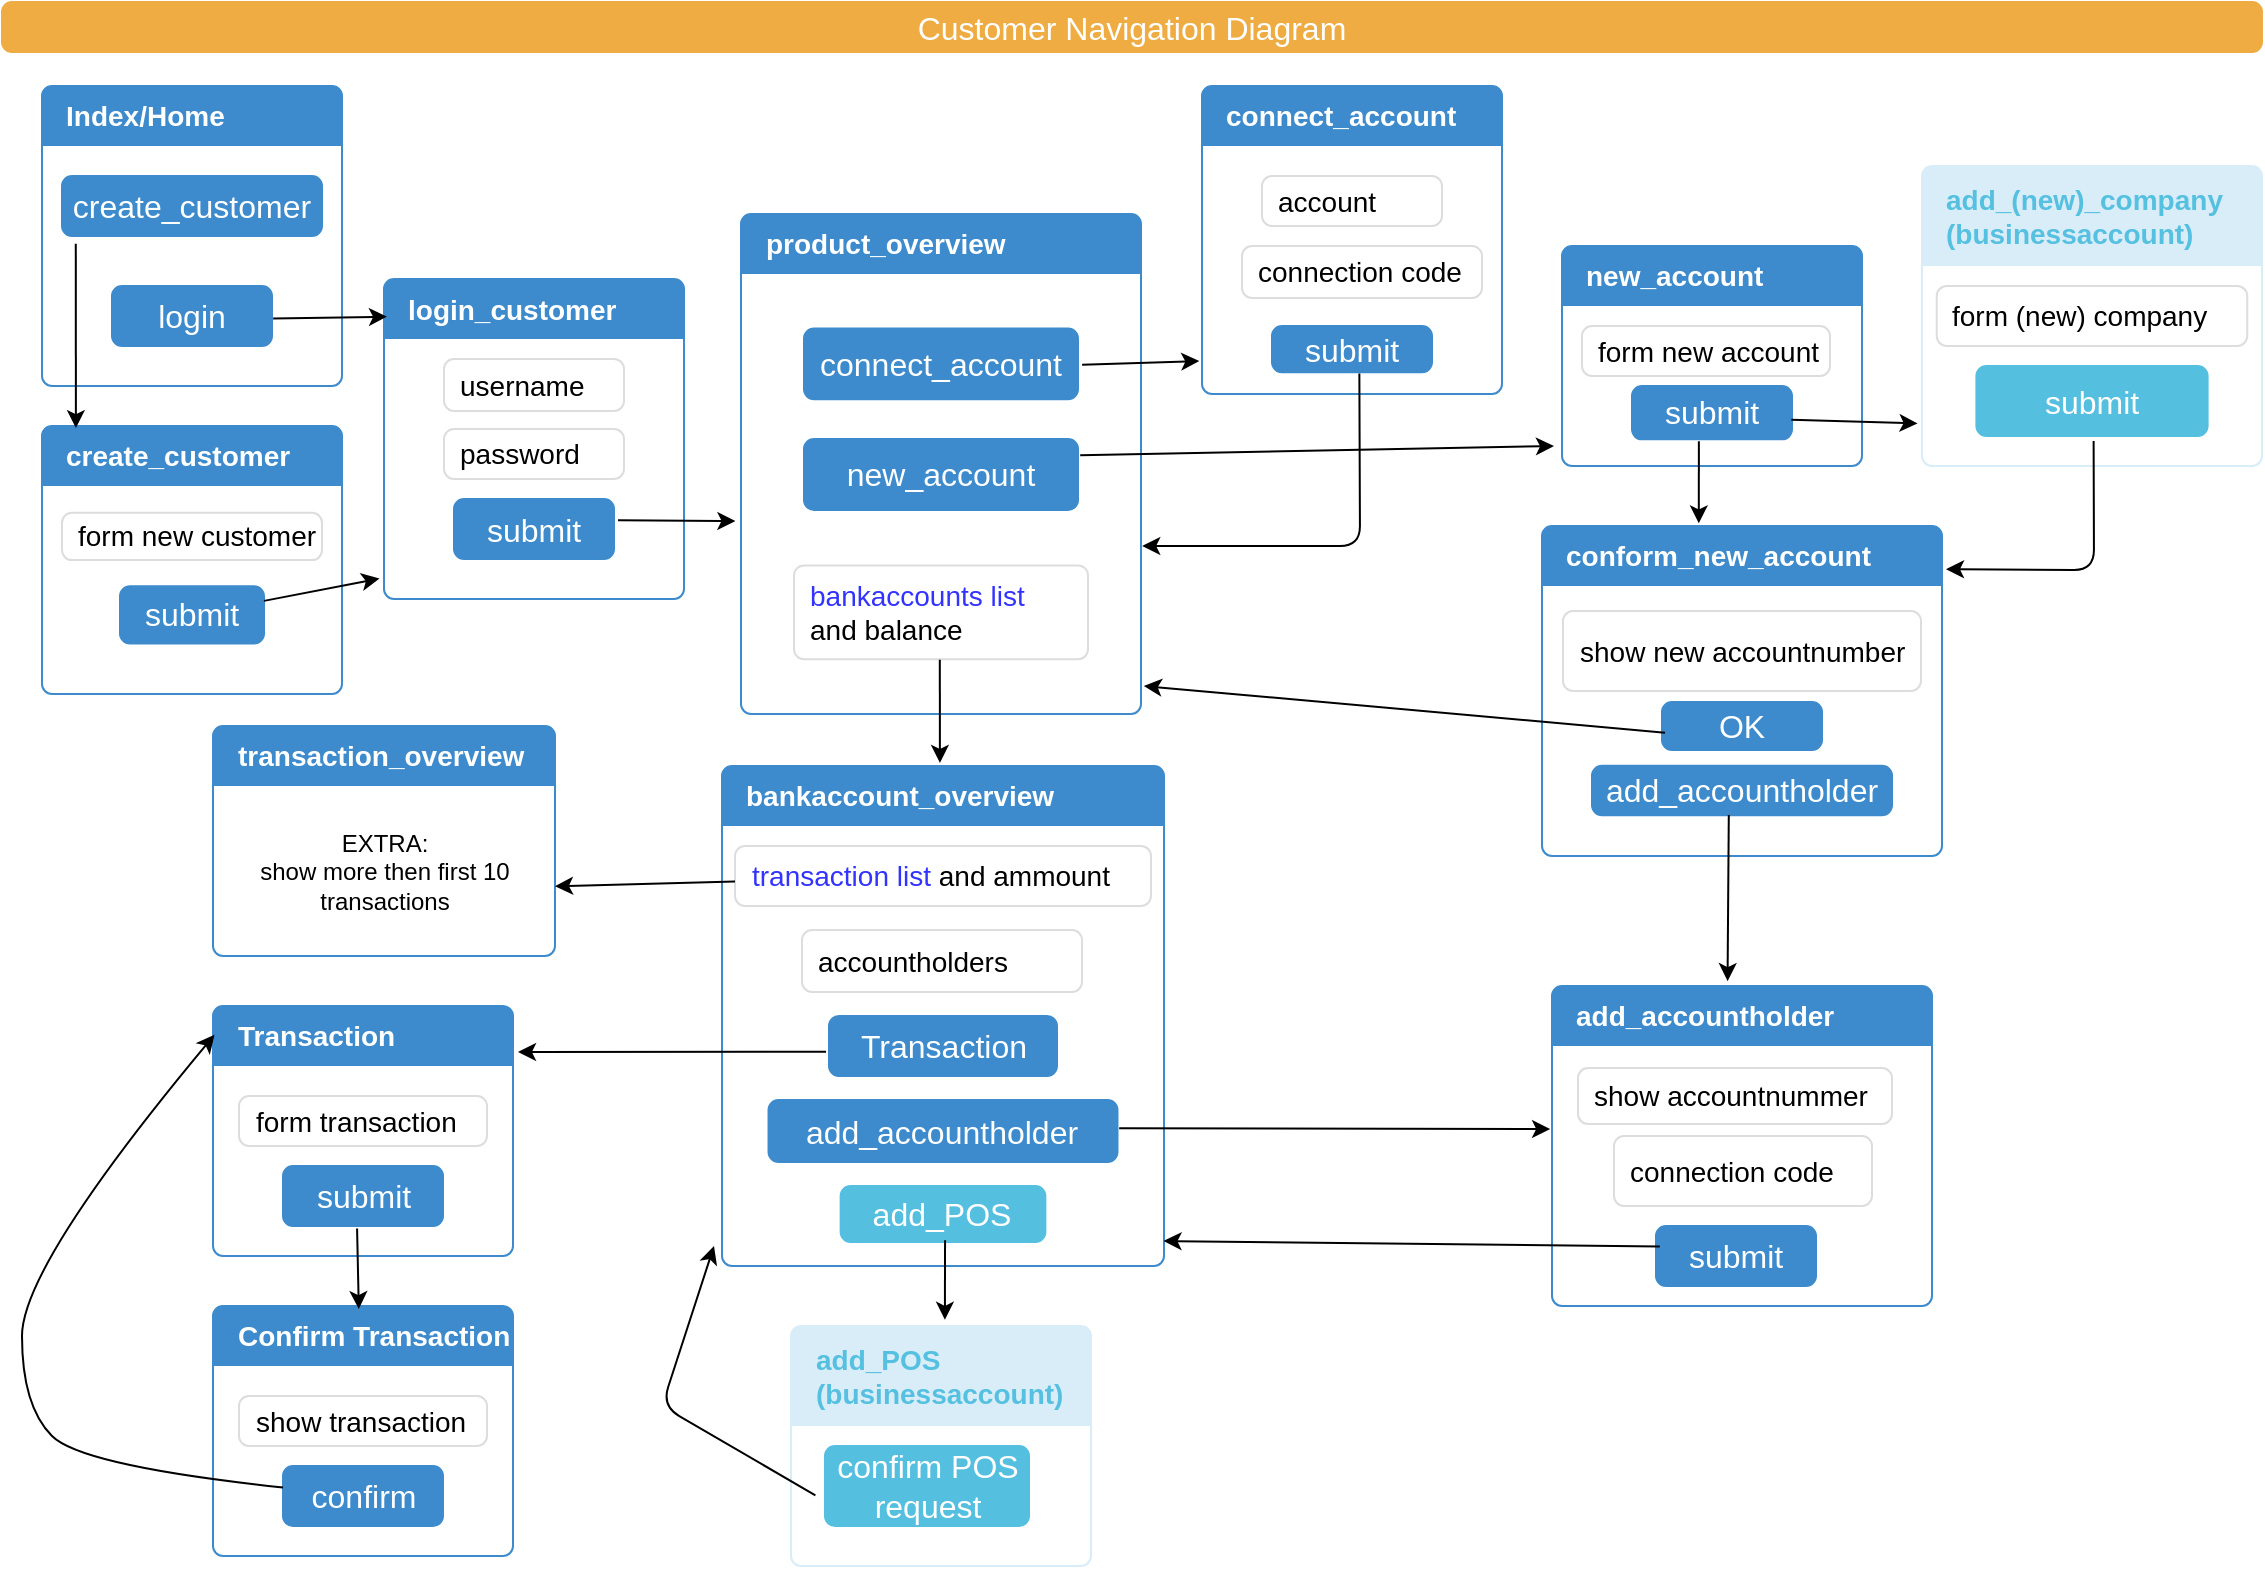 <mxfile version="12.1.3" type="device" pages="1"><diagram id="MjzOaUA8rdkyB2pBg1ck" name="Pagina-1"><mxGraphModel dx="1434" dy="636" grid="1" gridSize="10" guides="1" tooltips="1" connect="1" arrows="1" fold="1" page="1" pageScale="1" pageWidth="1169" pageHeight="827" math="0" shadow="0"><root><mxCell id="0"/><mxCell id="1" parent="0"/><mxCell id="7Sfiv6iUNPu0KnC3epOb-1" value="" style="html=1;shadow=0;dashed=0;shape=mxgraph.bootstrap.rrect;align=center;rSize=5;strokeColor=#3D8BCD;fillColor=#ffffff;fontColor=#f0f0f0;spacingTop=30;whiteSpace=wrap;" parent="1" vertex="1"><mxGeometry x="40" y="60" width="150" height="150" as="geometry"/></mxCell><mxCell id="7Sfiv6iUNPu0KnC3epOb-2" value="Index/Home" style="html=1;shadow=0;dashed=0;shape=mxgraph.bootstrap.topButton;rSize=5;strokeColor=none;fillColor=#3D8BCD;fontColor=#ffffff;fontSize=14;fontStyle=1;align=left;spacingLeft=10;whiteSpace=wrap;resizeWidth=1;" parent="7Sfiv6iUNPu0KnC3epOb-1" vertex="1"><mxGeometry width="150" height="30" relative="1" as="geometry"/></mxCell><mxCell id="7Sfiv6iUNPu0KnC3epOb-5" value="create_customer" style="html=1;shadow=0;dashed=0;shape=mxgraph.bootstrap.rrect;rSize=5;fillColor=#3D8BCD;align=center;strokeColor=#3D8BCD;fontColor=#ffffff;fontSize=16;whiteSpace=wrap;" parent="7Sfiv6iUNPu0KnC3epOb-1" vertex="1"><mxGeometry x="10" y="45" width="130" height="30" as="geometry"/></mxCell><mxCell id="7Sfiv6iUNPu0KnC3epOb-7" value="login" style="html=1;shadow=0;dashed=0;shape=mxgraph.bootstrap.rrect;rSize=5;fillColor=#3D8BCD;align=center;strokeColor=#3D8BCD;fontColor=#ffffff;fontSize=16;whiteSpace=wrap;" parent="7Sfiv6iUNPu0KnC3epOb-1" vertex="1"><mxGeometry x="35" y="100" width="80" height="30" as="geometry"/></mxCell><mxCell id="7Sfiv6iUNPu0KnC3epOb-8" value="" style="html=1;shadow=0;dashed=0;shape=mxgraph.bootstrap.rrect;align=center;rSize=5;strokeColor=#3D8BCD;fillColor=#ffffff;fontColor=#f0f0f0;spacingTop=30;whiteSpace=wrap;verticalAlign=middle;" parent="1" vertex="1"><mxGeometry x="40" y="230" width="150" height="134" as="geometry"/></mxCell><mxCell id="7Sfiv6iUNPu0KnC3epOb-9" value="create_customer" style="html=1;shadow=0;dashed=0;shape=mxgraph.bootstrap.topButton;rSize=5;strokeColor=none;fillColor=#3D8BCD;fontColor=#ffffff;fontSize=14;fontStyle=1;align=left;spacingLeft=10;whiteSpace=wrap;resizeWidth=1;" parent="7Sfiv6iUNPu0KnC3epOb-8" vertex="1"><mxGeometry width="150" height="30" relative="1" as="geometry"/></mxCell><mxCell id="7Sfiv6iUNPu0KnC3epOb-12" value="&lt;font style=&quot;font-size: 14px&quot;&gt;form new customer&lt;/font&gt;" style="html=1;shadow=0;dashed=0;shape=mxgraph.bootstrap.rrect;rSize=5;fillColor=#ffffff;strokeColor=#dddddd;fontSize=12;align=left;spacingLeft=6;whiteSpace=wrap;" parent="7Sfiv6iUNPu0KnC3epOb-8" vertex="1"><mxGeometry x="10" y="43.412" width="130" height="23.647" as="geometry"/></mxCell><mxCell id="7Sfiv6iUNPu0KnC3epOb-15" value="submit" style="html=1;shadow=0;dashed=0;shape=mxgraph.bootstrap.rrect;rSize=5;fillColor=#3D8BCD;align=center;strokeColor=#3D8BCD;fontColor=#ffffff;fontSize=16;whiteSpace=wrap;" parent="7Sfiv6iUNPu0KnC3epOb-8" vertex="1"><mxGeometry x="39" y="80.113" width="72" height="28.587" as="geometry"/></mxCell><mxCell id="7Sfiv6iUNPu0KnC3epOb-16" value="" style="endArrow=classic;html=1;exitX=0.053;exitY=1.13;exitDx=0;exitDy=0;exitPerimeter=0;entryX=0.113;entryY=0.035;entryDx=0;entryDy=0;entryPerimeter=0;" parent="1" source="7Sfiv6iUNPu0KnC3epOb-5" target="7Sfiv6iUNPu0KnC3epOb-9" edge="1"><mxGeometry width="50" height="50" relative="1" as="geometry"><mxPoint x="20" y="290" as="sourcePoint"/><mxPoint x="40" y="290" as="targetPoint"/></mxGeometry></mxCell><mxCell id="7Sfiv6iUNPu0KnC3epOb-17" value="" style="html=1;shadow=0;dashed=0;shape=mxgraph.bootstrap.rrect;align=center;rSize=5;strokeColor=#3D8BCD;fillColor=#ffffff;fontColor=#f0f0f0;spacingTop=30;whiteSpace=wrap;" parent="1" vertex="1"><mxGeometry x="211" y="156.5" width="150" height="160" as="geometry"/></mxCell><mxCell id="7Sfiv6iUNPu0KnC3epOb-18" value="login_customer" style="html=1;shadow=0;dashed=0;shape=mxgraph.bootstrap.topButton;rSize=5;strokeColor=none;fillColor=#3D8BCD;fontColor=#ffffff;fontSize=14;fontStyle=1;align=left;spacingLeft=10;whiteSpace=wrap;resizeWidth=1;" parent="7Sfiv6iUNPu0KnC3epOb-17" vertex="1"><mxGeometry width="150" height="30" relative="1" as="geometry"/></mxCell><mxCell id="7Sfiv6iUNPu0KnC3epOb-20" value="submit" style="html=1;shadow=0;dashed=0;shape=mxgraph.bootstrap.rrect;rSize=5;fillColor=#3D8BCD;align=center;strokeColor=#3D8BCD;fontColor=#ffffff;fontSize=16;whiteSpace=wrap;" parent="7Sfiv6iUNPu0KnC3epOb-17" vertex="1"><mxGeometry x="35" y="110" width="80" height="30" as="geometry"/></mxCell><mxCell id="7Sfiv6iUNPu0KnC3epOb-21" value="&lt;font style=&quot;font-size: 14px&quot;&gt;username&lt;/font&gt;" style="html=1;shadow=0;dashed=0;shape=mxgraph.bootstrap.rrect;rSize=5;fillColor=#ffffff;strokeColor=#dddddd;fontSize=10;align=left;spacingLeft=6;whiteSpace=wrap;" parent="7Sfiv6iUNPu0KnC3epOb-17" vertex="1"><mxGeometry x="30" y="40" width="90" height="26" as="geometry"/></mxCell><mxCell id="7Sfiv6iUNPu0KnC3epOb-23" value="password" style="html=1;shadow=0;dashed=0;shape=mxgraph.bootstrap.rrect;rSize=5;fillColor=#ffffff;strokeColor=#dddddd;fontSize=14;align=left;spacingLeft=6;whiteSpace=wrap;" parent="7Sfiv6iUNPu0KnC3epOb-17" vertex="1"><mxGeometry x="30" y="75" width="90" height="25" as="geometry"/></mxCell><mxCell id="7Sfiv6iUNPu0KnC3epOb-24" value="" style="html=1;shadow=0;dashed=0;shape=mxgraph.bootstrap.rrect;align=center;rSize=5;strokeColor=#3D8BCD;fillColor=#ffffff;fontColor=#f0f0f0;spacingTop=30;whiteSpace=wrap;" parent="1" vertex="1"><mxGeometry x="389.5" y="124" width="200" height="250" as="geometry"/></mxCell><mxCell id="7Sfiv6iUNPu0KnC3epOb-25" value="product_overview" style="html=1;shadow=0;dashed=0;shape=mxgraph.bootstrap.topButton;rSize=5;strokeColor=none;fillColor=#3D8BCD;fontColor=#ffffff;fontSize=14;fontStyle=1;align=left;spacingLeft=10;whiteSpace=wrap;resizeWidth=1;" parent="7Sfiv6iUNPu0KnC3epOb-24" vertex="1"><mxGeometry width="200" height="30" relative="1" as="geometry"/></mxCell><mxCell id="7Sfiv6iUNPu0KnC3epOb-27" value="&lt;font style=&quot;font-size: 14px&quot;&gt;&lt;font color=&quot;#3333ff&quot; style=&quot;font-size: 14px&quot;&gt;bankaccounts list&amp;nbsp;&lt;br&gt;&lt;/font&gt;&lt;font style=&quot;font-size: 14px&quot;&gt;and balance&lt;/font&gt;&lt;/font&gt;" style="html=1;shadow=0;dashed=0;shape=mxgraph.bootstrap.rrect;rSize=5;fillColor=#ffffff;strokeColor=#dddddd;fontSize=12;align=left;spacingLeft=6;whiteSpace=wrap;" parent="7Sfiv6iUNPu0KnC3epOb-24" vertex="1"><mxGeometry x="26.5" y="175.732" width="147" height="46.875" as="geometry"/></mxCell><mxCell id="7Sfiv6iUNPu0KnC3epOb-29" value="new_account" style="html=1;shadow=0;dashed=0;shape=mxgraph.bootstrap.rrect;rSize=5;fillColor=#3D8BCD;align=center;strokeColor=#3D8BCD;fontColor=#ffffff;fontSize=16;whiteSpace=wrap;" parent="7Sfiv6iUNPu0KnC3epOb-24" vertex="1"><mxGeometry x="31.5" y="112.556" width="137" height="35.417" as="geometry"/></mxCell><mxCell id="7Sfiv6iUNPu0KnC3epOb-30" value="connect_account" style="html=1;shadow=0;dashed=0;shape=mxgraph.bootstrap.rrect;rSize=5;fillColor=#3D8BCD;align=center;strokeColor=#3D8BCD;fontColor=#ffffff;fontSize=16;whiteSpace=wrap;" parent="7Sfiv6iUNPu0KnC3epOb-24" vertex="1"><mxGeometry x="31.5" y="57.207" width="137" height="35.417" as="geometry"/></mxCell><mxCell id="7Sfiv6iUNPu0KnC3epOb-35" value="&lt;span style=&quot;color: rgb(0 , 0 , 0) ; font-family: &amp;#34;helvetica&amp;#34; , &amp;#34;arial&amp;#34; , sans-serif ; font-size: 0px&quot;&gt;%3CmxGraphModel%3E%3Croot%3E%3CmxCell%20id%3D%220%22%2F%3E%3CmxCell%20id%3D%221%22%20parent%3D%220%22%2F%3E%3CmxCell%20id%3D%222%22%20value%3D%22%26lt%3Bfont%20color%3D%26quot%3B%233333ff%26quot%3B%20style%3D%26quot%3Bfont-size%3A%2012px%26quot%3B%26gt%3Bbankaccounts%20list%26amp%3Bnbsp%3B%26lt%3B%2Ffont%26gt%3B%26lt%3Bfont%20style%3D%26quot%3Bfont-size%3A%2012px%26quot%3B%26gt%3Band%20balance%26lt%3B%2Ffont%26gt%3B%22%20style%3D%22html%3D1%3Bshadow%3D0%3Bdashed%3D0%3Bshape%3Dmxgraph.bootstrap.rrect%3BrSize%3D5%3BfillColor%3D%23ffffff%3BstrokeColor%3D%23dddddd%3BfontSize%3D12%3Balign%3Dleft%3BspacingLeft%3D6%3BwhiteSpace%3Dwrap%3B%22%20vertex%3D%221%22%20parent%3D%221%22%3E%3CmxGeometry%20x%3D%22322%22%20y%3D%22333%22%20width%3D%22178%22%20height%3D%2247%22%20as%3D%22geometry%22%2F%3E%3C%2FmxCell%3E%3C%2Froot%3E%3C%2FmxGraphModel%3E&lt;/span&gt;" style="html=1;shadow=0;dashed=0;shape=mxgraph.bootstrap.rrect;align=center;rSize=5;strokeColor=#3D8BCD;fillColor=#ffffff;fontColor=#f0f0f0;spacingTop=30;whiteSpace=wrap;" parent="1" vertex="1"><mxGeometry x="380" y="400" width="221" height="250" as="geometry"/></mxCell><mxCell id="7Sfiv6iUNPu0KnC3epOb-36" value="bankaccount_overview" style="html=1;shadow=0;dashed=0;shape=mxgraph.bootstrap.topButton;rSize=5;strokeColor=none;fillColor=#3D8BCD;fontColor=#ffffff;fontSize=14;fontStyle=1;align=left;spacingLeft=10;whiteSpace=wrap;resizeWidth=1;" parent="7Sfiv6iUNPu0KnC3epOb-35" vertex="1"><mxGeometry width="221" height="30" relative="1" as="geometry"/></mxCell><mxCell id="7Sfiv6iUNPu0KnC3epOb-41" value="&lt;font color=&quot;#3333ff&quot; style=&quot;font-size: 14px;&quot;&gt;transaction list&amp;nbsp;&lt;/font&gt;&lt;font style=&quot;font-size: 14px;&quot;&gt;and ammount&lt;/font&gt;" style="html=1;shadow=0;dashed=0;shape=mxgraph.bootstrap.rrect;rSize=5;fillColor=#ffffff;strokeColor=#dddddd;fontSize=14;align=left;spacingLeft=6;whiteSpace=wrap;" parent="7Sfiv6iUNPu0KnC3epOb-35" vertex="1"><mxGeometry x="6.5" y="40" width="208" height="30" as="geometry"/></mxCell><mxCell id="7Sfiv6iUNPu0KnC3epOb-42" value="Transaction" style="html=1;shadow=0;dashed=0;shape=mxgraph.bootstrap.rrect;rSize=5;fillColor=#3D8BCD;align=center;strokeColor=#3D8BCD;fontColor=#ffffff;fontSize=16;whiteSpace=wrap;" parent="7Sfiv6iUNPu0KnC3epOb-35" vertex="1"><mxGeometry x="53.505" y="125" width="113.989" height="30" as="geometry"/></mxCell><mxCell id="7Sfiv6iUNPu0KnC3epOb-43" value="add_accountholder" style="html=1;shadow=0;dashed=0;shape=mxgraph.bootstrap.rrect;rSize=5;fillColor=#3D8BCD;align=center;strokeColor=#3D8BCD;fontColor=#ffffff;fontSize=16;whiteSpace=wrap;" parent="7Sfiv6iUNPu0KnC3epOb-35" vertex="1"><mxGeometry x="23.263" y="167" width="174.474" height="31" as="geometry"/></mxCell><mxCell id="7Sfiv6iUNPu0KnC3epOb-44" value="add_POS" style="html=1;shadow=0;dashed=0;shape=mxgraph.bootstrap.rrect;rSize=5;fillColor=#55BFE0;align=center;strokeColor=#55BFE0;fontColor=#ffffff;fontSize=16;whiteSpace=wrap;" parent="7Sfiv6iUNPu0KnC3epOb-35" vertex="1"><mxGeometry x="59.321" y="210" width="102.358" height="28" as="geometry"/></mxCell><mxCell id="7Sfiv6iUNPu0KnC3epOb-77" value="accountholders" style="html=1;shadow=0;dashed=0;shape=mxgraph.bootstrap.rrect;rSize=5;fillColor=#ffffff;strokeColor=#dddddd;fontSize=14;align=left;spacingLeft=6;whiteSpace=wrap;" parent="7Sfiv6iUNPu0KnC3epOb-35" vertex="1"><mxGeometry x="40" y="82" width="140" height="31" as="geometry"/></mxCell><mxCell id="7Sfiv6iUNPu0KnC3epOb-45" value="&lt;span style=&quot;color: rgb(0 , 0 , 0) ; font-family: &amp;#34;helvetica&amp;#34; , &amp;#34;arial&amp;#34; , sans-serif ; font-size: 0px ; white-space: nowrap&quot;&gt;%3CmxGraphModel%3E%3Croot%3E%3CmxCell%20id%3D%220%22%2F%3E%3CmxCell%20id%3D%221%22%20parent%3D%220%22%2F%3E%3CmxCell%20id%3D%222%22%20value%3D%22%26lt%3Bfont%20style%3D%26quot%3Bfont-size%3A%2012px%26quot%3B%26gt%3Bform%20new%20customer%26lt%3B%2Ffont%26gt%3B%22%20style%3D%22html%3D1%3Bshadow%3D0%3Bdashed%3D0%3Bshape%3Dmxgraph.bootstrap.rrect%3BrSize%3D5%3BfillColor%3D%23ffffff%3BstrokeColor%3D%23dddddd%3BfontSize%3D10%3Balign%3Dleft%3BspacingLeft%3D6%3BwhiteSpace%3Dwrap%3B%22%20vertex%3D%221%22%20parent%3D%221%22%3E%3CmxGeometry%20x%3D%22326%22%20y%3D%2280%22%20width%3D%22134%22%20height%3D%2220%22%20as%3D%22geometry%22%2F%3E%3C%2FmxCell%3E%3C%2Froot%3E%3C%2FmxGraphModel%3E&lt;/span&gt;" style="html=1;shadow=0;dashed=0;shape=mxgraph.bootstrap.rrect;align=center;rSize=5;strokeColor=#3D8BCD;fillColor=#ffffff;fontColor=#f0f0f0;spacingTop=30;whiteSpace=wrap;" parent="1" vertex="1"><mxGeometry x="800" y="140" width="150" height="110" as="geometry"/></mxCell><mxCell id="7Sfiv6iUNPu0KnC3epOb-46" value="new_account" style="html=1;shadow=0;dashed=0;shape=mxgraph.bootstrap.topButton;rSize=5;strokeColor=none;fillColor=#3D8BCD;fontColor=#ffffff;fontSize=14;fontStyle=1;align=left;spacingLeft=10;whiteSpace=wrap;resizeWidth=1;" parent="7Sfiv6iUNPu0KnC3epOb-45" vertex="1"><mxGeometry width="150" height="30" relative="1" as="geometry"/></mxCell><mxCell id="7Sfiv6iUNPu0KnC3epOb-47" value="&lt;font style=&quot;font-size: 14px;&quot;&gt;form new account&lt;/font&gt;" style="html=1;shadow=0;dashed=0;shape=mxgraph.bootstrap.rrect;rSize=5;fillColor=#ffffff;strokeColor=#dddddd;fontSize=14;align=left;spacingLeft=6;whiteSpace=wrap;" parent="7Sfiv6iUNPu0KnC3epOb-45" vertex="1"><mxGeometry x="10" y="40" width="124" height="25" as="geometry"/></mxCell><mxCell id="7Sfiv6iUNPu0KnC3epOb-48" value="submit" style="html=1;shadow=0;dashed=0;shape=mxgraph.bootstrap.rrect;rSize=5;fillColor=#3D8BCD;align=center;strokeColor=#3D8BCD;fontColor=#ffffff;fontSize=16;whiteSpace=wrap;" parent="7Sfiv6iUNPu0KnC3epOb-45" vertex="1"><mxGeometry x="35" y="70.053" width="80" height="26.632" as="geometry"/></mxCell><mxCell id="7Sfiv6iUNPu0KnC3epOb-49" value="" style="html=1;shadow=0;dashed=0;shape=mxgraph.bootstrap.rrect;align=center;rSize=5;strokeColor=#3D8BCD;fillColor=#ffffff;fontColor=#f0f0f0;spacingTop=30;whiteSpace=wrap;" parent="1" vertex="1"><mxGeometry x="790" y="280" width="200" height="165" as="geometry"/></mxCell><mxCell id="7Sfiv6iUNPu0KnC3epOb-50" value="conform_new_account" style="html=1;shadow=0;dashed=0;shape=mxgraph.bootstrap.topButton;rSize=5;strokeColor=none;fillColor=#3D8BCD;fontColor=#ffffff;fontSize=14;fontStyle=1;align=left;spacingLeft=10;whiteSpace=wrap;resizeWidth=1;" parent="7Sfiv6iUNPu0KnC3epOb-49" vertex="1"><mxGeometry width="200" height="30" relative="1" as="geometry"/></mxCell><mxCell id="7Sfiv6iUNPu0KnC3epOb-52" value="&lt;font style=&quot;font-size: 14px;&quot;&gt;show new accountnumber&lt;/font&gt;" style="html=1;shadow=0;dashed=0;shape=mxgraph.bootstrap.rrect;rSize=5;fillColor=#ffffff;strokeColor=#dddddd;fontSize=14;align=left;spacingLeft=6;whiteSpace=wrap;" parent="7Sfiv6iUNPu0KnC3epOb-49" vertex="1"><mxGeometry x="10.5" y="42.5" width="179" height="40" as="geometry"/></mxCell><mxCell id="7Sfiv6iUNPu0KnC3epOb-53" value="OK" style="html=1;shadow=0;dashed=0;shape=mxgraph.bootstrap.rrect;rSize=5;fillColor=#3D8BCD;align=center;strokeColor=#3D8BCD;fontColor=#ffffff;fontSize=16;whiteSpace=wrap;" parent="7Sfiv6iUNPu0KnC3epOb-49" vertex="1"><mxGeometry x="60" y="88" width="80" height="24" as="geometry"/></mxCell><mxCell id="7Sfiv6iUNPu0KnC3epOb-62" value="add_accountholder" style="html=1;shadow=0;dashed=0;shape=mxgraph.bootstrap.rrect;rSize=5;fillColor=#3D8BCD;align=center;strokeColor=#3D8BCD;fontColor=#ffffff;fontSize=16;whiteSpace=wrap;" parent="7Sfiv6iUNPu0KnC3epOb-49" vertex="1"><mxGeometry x="25" y="119.875" width="150" height="24.75" as="geometry"/></mxCell><mxCell id="7Sfiv6iUNPu0KnC3epOb-54" value="" style="html=1;shadow=0;dashed=0;shape=mxgraph.bootstrap.rrect;align=center;rSize=5;strokeColor=#3D8BCD;fillColor=#ffffff;fontColor=#f0f0f0;spacingTop=30;whiteSpace=wrap;" parent="1" vertex="1"><mxGeometry x="795" y="510" width="190" height="160" as="geometry"/></mxCell><mxCell id="7Sfiv6iUNPu0KnC3epOb-55" value="add_accountholder" style="html=1;shadow=0;dashed=0;shape=mxgraph.bootstrap.topButton;rSize=5;strokeColor=none;fillColor=#3D8BCD;fontColor=#ffffff;fontSize=14;fontStyle=1;align=left;spacingLeft=10;whiteSpace=wrap;resizeWidth=1;" parent="7Sfiv6iUNPu0KnC3epOb-54" vertex="1"><mxGeometry width="190" height="30" relative="1" as="geometry"/></mxCell><mxCell id="7Sfiv6iUNPu0KnC3epOb-75" value="&lt;font style=&quot;font-size: 14px;&quot;&gt;show accountnummer&lt;/font&gt;" style="html=1;shadow=0;dashed=0;shape=mxgraph.bootstrap.rrect;rSize=5;fillColor=#ffffff;strokeColor=#dddddd;fontSize=14;align=left;spacingLeft=6;whiteSpace=wrap;" parent="7Sfiv6iUNPu0KnC3epOb-54" vertex="1"><mxGeometry x="13" y="41" width="157" height="28" as="geometry"/></mxCell><mxCell id="7Sfiv6iUNPu0KnC3epOb-76" value="connection code" style="html=1;shadow=0;dashed=0;shape=mxgraph.bootstrap.rrect;rSize=5;fillColor=#ffffff;strokeColor=#dddddd;fontSize=14;align=left;spacingLeft=6;whiteSpace=wrap;" parent="7Sfiv6iUNPu0KnC3epOb-54" vertex="1"><mxGeometry x="31" y="75" width="129" height="35" as="geometry"/></mxCell><mxCell id="7Sfiv6iUNPu0KnC3epOb-78" value="submit" style="html=1;shadow=0;dashed=0;shape=mxgraph.bootstrap.rrect;rSize=5;fillColor=#3D8BCD;align=center;strokeColor=#3D8BCD;fontColor=#ffffff;fontSize=16;whiteSpace=wrap;" parent="7Sfiv6iUNPu0KnC3epOb-54" vertex="1"><mxGeometry x="52" y="120" width="80" height="30" as="geometry"/></mxCell><mxCell id="7Sfiv6iUNPu0KnC3epOb-56" value="" style="html=1;shadow=0;dashed=0;shape=mxgraph.bootstrap.rrect;align=center;rSize=5;strokeColor=#3D8BCD;fillColor=#ffffff;fontColor=#f0f0f0;spacingTop=30;whiteSpace=wrap;" parent="1" vertex="1"><mxGeometry x="620" y="60" width="150" height="154" as="geometry"/></mxCell><mxCell id="7Sfiv6iUNPu0KnC3epOb-57" value="connect_account" style="html=1;shadow=0;dashed=0;shape=mxgraph.bootstrap.topButton;rSize=5;strokeColor=none;fillColor=#3D8BCD;fontColor=#ffffff;fontSize=14;fontStyle=1;align=left;spacingLeft=10;whiteSpace=wrap;resizeWidth=1;" parent="7Sfiv6iUNPu0KnC3epOb-56" vertex="1"><mxGeometry width="150" height="30" relative="1" as="geometry"/></mxCell><mxCell id="7Sfiv6iUNPu0KnC3epOb-72" value="&lt;font style=&quot;font-size: 14px&quot;&gt;account&lt;/font&gt;" style="html=1;shadow=0;dashed=0;shape=mxgraph.bootstrap.rrect;rSize=5;fillColor=#ffffff;strokeColor=#dddddd;fontSize=10;align=left;spacingLeft=6;whiteSpace=wrap;" parent="7Sfiv6iUNPu0KnC3epOb-56" vertex="1"><mxGeometry x="30" y="45" width="90" height="25" as="geometry"/></mxCell><mxCell id="7Sfiv6iUNPu0KnC3epOb-73" value="connection code" style="html=1;shadow=0;dashed=0;shape=mxgraph.bootstrap.rrect;rSize=5;fillColor=#ffffff;strokeColor=#dddddd;fontSize=14;align=left;spacingLeft=6;whiteSpace=wrap;" parent="7Sfiv6iUNPu0KnC3epOb-56" vertex="1"><mxGeometry x="20" y="80" width="120" height="26" as="geometry"/></mxCell><mxCell id="7Sfiv6iUNPu0KnC3epOb-74" value="submit" style="html=1;shadow=0;dashed=0;shape=mxgraph.bootstrap.rrect;rSize=5;fillColor=#3D8BCD;align=center;strokeColor=#3D8BCD;fontColor=#ffffff;fontSize=16;whiteSpace=wrap;" parent="7Sfiv6iUNPu0KnC3epOb-56" vertex="1"><mxGeometry x="35" y="119.98" width="80" height="23.1" as="geometry"/></mxCell><mxCell id="7Sfiv6iUNPu0KnC3epOb-58" value="" style="html=1;shadow=0;dashed=0;shape=mxgraph.bootstrap.rrect;align=center;rSize=5;strokeColor=#3D8BCD;fillColor=#ffffff;fontColor=#f0f0f0;spacingTop=30;whiteSpace=wrap;" parent="1" vertex="1"><mxGeometry x="125.5" y="520" width="150" height="125" as="geometry"/></mxCell><mxCell id="7Sfiv6iUNPu0KnC3epOb-59" value="Transaction" style="html=1;shadow=0;dashed=0;shape=mxgraph.bootstrap.topButton;rSize=5;strokeColor=none;fillColor=#3D8BCD;fontColor=#ffffff;fontSize=14;fontStyle=1;align=left;spacingLeft=10;whiteSpace=wrap;resizeWidth=1;" parent="7Sfiv6iUNPu0KnC3epOb-58" vertex="1"><mxGeometry width="150" height="30" relative="1" as="geometry"/></mxCell><mxCell id="ITBRvSUiMhAv_SrURL3J-19" value="&lt;font style=&quot;font-size: 14px&quot;&gt;form transaction&lt;/font&gt;" style="html=1;shadow=0;dashed=0;shape=mxgraph.bootstrap.rrect;rSize=5;fillColor=#ffffff;strokeColor=#dddddd;fontSize=14;align=left;spacingLeft=6;whiteSpace=wrap;" parent="7Sfiv6iUNPu0KnC3epOb-58" vertex="1"><mxGeometry x="13" y="45" width="124" height="25" as="geometry"/></mxCell><mxCell id="ITBRvSUiMhAv_SrURL3J-20" value="submit" style="html=1;shadow=0;dashed=0;shape=mxgraph.bootstrap.rrect;rSize=5;fillColor=#3D8BCD;align=center;strokeColor=#3D8BCD;fontColor=#ffffff;fontSize=16;whiteSpace=wrap;" parent="7Sfiv6iUNPu0KnC3epOb-58" vertex="1"><mxGeometry x="35" y="80" width="80" height="30" as="geometry"/></mxCell><mxCell id="7Sfiv6iUNPu0KnC3epOb-60" value="" style="html=1;shadow=0;dashed=0;shape=mxgraph.bootstrap.rrect;align=center;rSize=5;strokeColor=#D9EDF8;fillColor=#ffffff;fontColor=#f0f0f0;spacingTop=30;whiteSpace=wrap;" parent="1" vertex="1"><mxGeometry x="414.5" y="680" width="150" height="120" as="geometry"/></mxCell><mxCell id="7Sfiv6iUNPu0KnC3epOb-61" value="add_POS (businessaccount)" style="html=1;shadow=0;dashed=0;shape=mxgraph.bootstrap.topButton;rSize=5;strokeColor=none;fillColor=#D9EDF8;fontColor=#55C0E0;fontSize=14;fontStyle=1;align=left;spacingLeft=10;whiteSpace=wrap;resizeWidth=1;" parent="7Sfiv6iUNPu0KnC3epOb-60" vertex="1"><mxGeometry width="150" height="50" relative="1" as="geometry"/></mxCell><mxCell id="ITBRvSUiMhAv_SrURL3J-30" value="confirm POS request" style="html=1;shadow=0;dashed=0;shape=mxgraph.bootstrap.rrect;rSize=5;fillColor=#55BFE0;align=center;strokeColor=#55BFE0;fontColor=#ffffff;fontSize=16;whiteSpace=wrap;" parent="7Sfiv6iUNPu0KnC3epOb-60" vertex="1"><mxGeometry x="17" y="60" width="102" height="40" as="geometry"/></mxCell><mxCell id="7Sfiv6iUNPu0KnC3epOb-69" value="" style="endArrow=classic;html=1;entryX=0.01;entryY=0.628;entryDx=0;entryDy=0;entryPerimeter=0;exitX=1.007;exitY=0.541;exitDx=0;exitDy=0;exitPerimeter=0;" parent="1" source="7Sfiv6iUNPu0KnC3epOb-7" target="7Sfiv6iUNPu0KnC3epOb-18" edge="1"><mxGeometry width="50" height="50" relative="1" as="geometry"><mxPoint x="160" y="186" as="sourcePoint"/><mxPoint x="113" y="267.908" as="targetPoint"/></mxGeometry></mxCell><mxCell id="7Sfiv6iUNPu0KnC3epOb-70" value="" style="endArrow=classic;html=1;entryX=-0.015;entryY=0.936;entryDx=0;entryDy=0;entryPerimeter=0;" parent="1" source="7Sfiv6iUNPu0KnC3epOb-15" target="7Sfiv6iUNPu0KnC3epOb-17" edge="1"><mxGeometry width="50" height="50" relative="1" as="geometry"><mxPoint x="140.04" y="200" as="sourcePoint"/><mxPoint x="157.1" y="245.53" as="targetPoint"/></mxGeometry></mxCell><mxCell id="ITBRvSUiMhAv_SrURL3J-5" value="" style="endArrow=classic;html=1;fontSize=14;exitX=1.008;exitY=0.229;exitDx=0;exitDy=0;exitPerimeter=0;" parent="1" source="7Sfiv6iUNPu0KnC3epOb-29" edge="1"><mxGeometry width="50" height="50" relative="1" as="geometry"><mxPoint x="510" y="336.444" as="sourcePoint"/><mxPoint x="796" y="240" as="targetPoint"/></mxGeometry></mxCell><mxCell id="ITBRvSUiMhAv_SrURL3J-6" value="" style="endArrow=classic;html=1;fontSize=14;entryX=0.392;entryY=-0.044;entryDx=0;entryDy=0;entryPerimeter=0;exitX=0.418;exitY=1.033;exitDx=0;exitDy=0;exitPerimeter=0;" parent="1" source="7Sfiv6iUNPu0KnC3epOb-48" target="7Sfiv6iUNPu0KnC3epOb-50" edge="1"><mxGeometry width="50" height="50" relative="1" as="geometry"><mxPoint x="40" y="1080" as="sourcePoint"/><mxPoint x="90" y="1030" as="targetPoint"/></mxGeometry></mxCell><mxCell id="ITBRvSUiMhAv_SrURL3J-7" value="" style="endArrow=classic;html=1;entryX=1.007;entryY=0.944;entryDx=0;entryDy=0;entryPerimeter=0;exitX=0.019;exitY=0.639;exitDx=0;exitDy=0;exitPerimeter=0;" parent="1" source="7Sfiv6iUNPu0KnC3epOb-53" target="7Sfiv6iUNPu0KnC3epOb-24" edge="1"><mxGeometry width="50" height="50" relative="1" as="geometry"><mxPoint x="850" y="412" as="sourcePoint"/><mxPoint x="540" y="378" as="targetPoint"/></mxGeometry></mxCell><mxCell id="ITBRvSUiMhAv_SrURL3J-8" value="" style="endArrow=classic;html=1;entryX=0.462;entryY=-0.081;entryDx=0;entryDy=0;entryPerimeter=0;exitX=0.456;exitY=0.993;exitDx=0;exitDy=0;exitPerimeter=0;" parent="1" target="7Sfiv6iUNPu0KnC3epOb-55" edge="1" source="7Sfiv6iUNPu0KnC3epOb-62"><mxGeometry width="50" height="50" relative="1" as="geometry"><mxPoint x="698" y="415" as="sourcePoint"/><mxPoint x="200" y="150" as="targetPoint"/></mxGeometry></mxCell><mxCell id="ITBRvSUiMhAv_SrURL3J-9" value="" style="endArrow=classic;html=1;fontSize=14;entryX=0.493;entryY=-0.052;entryDx=0;entryDy=0;entryPerimeter=0;exitX=0.496;exitY=1.006;exitDx=0;exitDy=0;exitPerimeter=0;" parent="1" source="7Sfiv6iUNPu0KnC3epOb-27" target="7Sfiv6iUNPu0KnC3epOb-36" edge="1"><mxGeometry width="50" height="50" relative="1" as="geometry"><mxPoint x="40" y="1080" as="sourcePoint"/><mxPoint x="90" y="1030" as="targetPoint"/><Array as="points"/></mxGeometry></mxCell><mxCell id="ITBRvSUiMhAv_SrURL3J-11" value="" style="endArrow=classic;html=1;fontSize=14;exitX=0.024;exitY=0.341;exitDx=0;exitDy=0;exitPerimeter=0;entryX=0.999;entryY=0.95;entryDx=0;entryDy=0;entryPerimeter=0;" parent="1" source="7Sfiv6iUNPu0KnC3epOb-78" edge="1" target="7Sfiv6iUNPu0KnC3epOb-35"><mxGeometry width="50" height="50" relative="1" as="geometry"><mxPoint x="40" y="1010" as="sourcePoint"/><mxPoint x="520" y="661" as="targetPoint"/></mxGeometry></mxCell><mxCell id="ITBRvSUiMhAv_SrURL3J-12" value="&lt;font color=&quot;#000000&quot;&gt;EXTRA:&lt;br&gt;show more then first 10 transactions&lt;/font&gt;" style="html=1;shadow=0;dashed=0;shape=mxgraph.bootstrap.rrect;align=center;rSize=5;strokeColor=#3D8BCD;fillColor=#ffffff;fontColor=#f0f0f0;spacingTop=30;whiteSpace=wrap;" parent="1" vertex="1"><mxGeometry x="125.5" y="380" width="171" height="115" as="geometry"/></mxCell><mxCell id="ITBRvSUiMhAv_SrURL3J-13" value="transaction_overview" style="html=1;shadow=0;dashed=0;shape=mxgraph.bootstrap.topButton;rSize=5;strokeColor=none;fillColor=#3D8BCD;fontColor=#ffffff;fontSize=14;fontStyle=1;align=left;spacingLeft=10;whiteSpace=wrap;resizeWidth=1;" parent="ITBRvSUiMhAv_SrURL3J-12" vertex="1"><mxGeometry width="171.0" height="30" relative="1" as="geometry"/></mxCell><mxCell id="ITBRvSUiMhAv_SrURL3J-14" value="" style="endArrow=classic;html=1;fontSize=14;entryX=1;entryY=0.697;entryDx=0;entryDy=0;entryPerimeter=0;" parent="1" source="7Sfiv6iUNPu0KnC3epOb-41" target="ITBRvSUiMhAv_SrURL3J-12" edge="1"><mxGeometry width="50" height="50" relative="1" as="geometry"><mxPoint x="40" y="1010" as="sourcePoint"/><mxPoint x="90" y="960" as="targetPoint"/></mxGeometry></mxCell><mxCell id="ITBRvSUiMhAv_SrURL3J-15" value="" style="endArrow=classic;html=1;fontSize=14;exitX=-0.013;exitY=0.596;exitDx=0;exitDy=0;exitPerimeter=0;" parent="1" source="7Sfiv6iUNPu0KnC3epOb-42" edge="1"><mxGeometry width="50" height="50" relative="1" as="geometry"><mxPoint x="306.022" y="523" as="sourcePoint"/><mxPoint x="278" y="543" as="targetPoint"/></mxGeometry></mxCell><mxCell id="ITBRvSUiMhAv_SrURL3J-16" value="" style="endArrow=classic;html=1;fontSize=14;exitX=1.005;exitY=0.455;exitDx=0;exitDy=0;exitPerimeter=0;entryX=-0.005;entryY=0.447;entryDx=0;entryDy=0;entryPerimeter=0;" parent="1" source="7Sfiv6iUNPu0KnC3epOb-43" target="7Sfiv6iUNPu0KnC3epOb-54" edge="1"><mxGeometry width="50" height="50" relative="1" as="geometry"><mxPoint x="306.022" y="523" as="sourcePoint"/><mxPoint x="250" y="523.155" as="targetPoint"/></mxGeometry></mxCell><mxCell id="ITBRvSUiMhAv_SrURL3J-17" value="" style="endArrow=classic;html=1;fontSize=14;exitX=0.51;exitY=0.968;exitDx=0;exitDy=0;exitPerimeter=0;entryX=0.513;entryY=-0.062;entryDx=0;entryDy=0;entryPerimeter=0;" parent="1" source="7Sfiv6iUNPu0KnC3epOb-44" target="7Sfiv6iUNPu0KnC3epOb-61" edge="1"><mxGeometry width="50" height="50" relative="1" as="geometry"><mxPoint x="306.022" y="523" as="sourcePoint"/><mxPoint x="250" y="523.155" as="targetPoint"/></mxGeometry></mxCell><mxCell id="ITBRvSUiMhAv_SrURL3J-18" value="" style="endArrow=classic;html=1;entryX=-0.014;entryY=0.614;entryDx=0;entryDy=0;entryPerimeter=0;exitX=1.025;exitY=0.356;exitDx=0;exitDy=0;exitPerimeter=0;" parent="1" target="7Sfiv6iUNPu0KnC3epOb-24" edge="1" source="7Sfiv6iUNPu0KnC3epOb-20"><mxGeometry width="50" height="50" relative="1" as="geometry"><mxPoint x="246" y="358" as="sourcePoint"/><mxPoint x="229.45" y="134.2" as="targetPoint"/></mxGeometry></mxCell><mxCell id="ITBRvSUiMhAv_SrURL3J-22" value="" style="html=1;shadow=0;dashed=0;shape=mxgraph.bootstrap.rrect;align=center;rSize=5;strokeColor=#3D8BCD;fillColor=#ffffff;fontColor=#f0f0f0;spacingTop=30;whiteSpace=wrap;" parent="1" vertex="1"><mxGeometry x="125.5" y="670" width="150" height="125" as="geometry"/></mxCell><mxCell id="ITBRvSUiMhAv_SrURL3J-23" value="Confirm Transaction" style="html=1;shadow=0;dashed=0;shape=mxgraph.bootstrap.topButton;rSize=5;strokeColor=none;fillColor=#3D8BCD;fontColor=#ffffff;fontSize=14;fontStyle=1;align=left;spacingLeft=10;whiteSpace=wrap;resizeWidth=1;" parent="ITBRvSUiMhAv_SrURL3J-22" vertex="1"><mxGeometry width="150" height="30" relative="1" as="geometry"/></mxCell><mxCell id="ITBRvSUiMhAv_SrURL3J-24" value="&lt;font style=&quot;font-size: 14px&quot;&gt;show transaction&lt;/font&gt;" style="html=1;shadow=0;dashed=0;shape=mxgraph.bootstrap.rrect;rSize=5;fillColor=#ffffff;strokeColor=#dddddd;fontSize=14;align=left;spacingLeft=6;whiteSpace=wrap;" parent="ITBRvSUiMhAv_SrURL3J-22" vertex="1"><mxGeometry x="13" y="45" width="124" height="25" as="geometry"/></mxCell><mxCell id="ITBRvSUiMhAv_SrURL3J-25" value="confirm" style="html=1;shadow=0;dashed=0;shape=mxgraph.bootstrap.rrect;rSize=5;fillColor=#3D8BCD;align=center;strokeColor=#3D8BCD;fontColor=#ffffff;fontSize=16;whiteSpace=wrap;" parent="ITBRvSUiMhAv_SrURL3J-22" vertex="1"><mxGeometry x="35" y="80" width="80" height="30" as="geometry"/></mxCell><mxCell id="ITBRvSUiMhAv_SrURL3J-26" value="" style="endArrow=classic;html=1;fontSize=14;exitX=0.463;exitY=1.041;exitDx=0;exitDy=0;exitPerimeter=0;entryX=0.486;entryY=0.052;entryDx=0;entryDy=0;entryPerimeter=0;" parent="1" source="ITBRvSUiMhAv_SrURL3J-20" target="ITBRvSUiMhAv_SrURL3J-23" edge="1"><mxGeometry width="50" height="50" relative="1" as="geometry"><mxPoint x="306.022" y="523" as="sourcePoint"/><mxPoint x="150" y="740" as="targetPoint"/></mxGeometry></mxCell><mxCell id="ITBRvSUiMhAv_SrURL3J-31" value="" style="curved=1;endArrow=classic;html=1;fontSize=14;entryX=0.005;entryY=0.481;entryDx=0;entryDy=0;entryPerimeter=0;" parent="1" source="ITBRvSUiMhAv_SrURL3J-25" target="7Sfiv6iUNPu0KnC3epOb-59" edge="1"><mxGeometry width="50" height="50" relative="1" as="geometry"><mxPoint x="40" y="950" as="sourcePoint"/><mxPoint x="121" y="560" as="targetPoint"/><Array as="points"><mxPoint x="60" y="750"/><mxPoint x="30" y="720"/><mxPoint x="30" y="650"/></Array></mxGeometry></mxCell><mxCell id="ITBRvSUiMhAv_SrURL3J-73" value="Customer Navigation Diagram" style="html=1;shadow=0;dashed=0;shape=mxgraph.bootstrap.rrect;rSize=5;fillColor=#EFAC43;align=center;strokeColor=#EFAC43;fontColor=#ffffff;fontSize=16;whiteSpace=wrap;" parent="1" vertex="1"><mxGeometry x="20" y="18" width="1130" height="25" as="geometry"/></mxCell><mxCell id="EAaqkLRGt5u_IW7G7YtB-7" value="" style="endArrow=classic;html=1;exitX=1.015;exitY=0.512;exitDx=0;exitDy=0;exitPerimeter=0;entryX=-0.009;entryY=0.893;entryDx=0;entryDy=0;entryPerimeter=0;" edge="1" parent="1" source="7Sfiv6iUNPu0KnC3epOb-30" target="7Sfiv6iUNPu0KnC3epOb-56"><mxGeometry width="50" height="50" relative="1" as="geometry"><mxPoint x="20" y="870" as="sourcePoint"/><mxPoint x="610" y="202" as="targetPoint"/></mxGeometry></mxCell><mxCell id="EAaqkLRGt5u_IW7G7YtB-10" value="" style="html=1;shadow=0;dashed=0;shape=mxgraph.bootstrap.rrect;align=center;rSize=5;strokeColor=#D9EDF8;fillColor=#ffffff;fontColor=#f0f0f0;spacingTop=30;whiteSpace=wrap;" vertex="1" parent="1"><mxGeometry x="980" y="100" width="170" height="150" as="geometry"/></mxCell><mxCell id="EAaqkLRGt5u_IW7G7YtB-11" value="add_(new)_company&lt;br&gt;(businessaccount)" style="html=1;shadow=0;dashed=0;shape=mxgraph.bootstrap.topButton;rSize=5;strokeColor=none;fillColor=#D9EDF8;fontColor=#55C0E0;fontSize=14;fontStyle=1;align=left;spacingLeft=10;whiteSpace=wrap;resizeWidth=1;" vertex="1" parent="EAaqkLRGt5u_IW7G7YtB-10"><mxGeometry width="170" height="50" relative="1" as="geometry"/></mxCell><mxCell id="EAaqkLRGt5u_IW7G7YtB-12" value="submit" style="html=1;shadow=0;dashed=0;shape=mxgraph.bootstrap.rrect;rSize=5;fillColor=#55BFE0;align=center;strokeColor=#55BFE0;fontColor=#ffffff;fontSize=16;whiteSpace=wrap;" vertex="1" parent="EAaqkLRGt5u_IW7G7YtB-10"><mxGeometry x="27.2" y="100" width="115.6" height="35" as="geometry"/></mxCell><mxCell id="EAaqkLRGt5u_IW7G7YtB-13" value="&lt;font style=&quot;font-size: 14px&quot;&gt;form (new) company&lt;/font&gt;" style="html=1;shadow=0;dashed=0;shape=mxgraph.bootstrap.rrect;rSize=5;fillColor=#ffffff;strokeColor=#dddddd;fontSize=14;align=left;spacingLeft=6;whiteSpace=wrap;" vertex="1" parent="EAaqkLRGt5u_IW7G7YtB-10"><mxGeometry x="7.367" y="60" width="155.267" height="30" as="geometry"/></mxCell><mxCell id="EAaqkLRGt5u_IW7G7YtB-14" value="" style="endArrow=classic;html=1;exitX=0.996;exitY=0.632;exitDx=0;exitDy=0;exitPerimeter=0;entryX=-0.013;entryY=0.858;entryDx=0;entryDy=0;entryPerimeter=0;" edge="1" parent="1" source="7Sfiv6iUNPu0KnC3epOb-48" target="EAaqkLRGt5u_IW7G7YtB-10"><mxGeometry width="50" height="50" relative="1" as="geometry"><mxPoint x="930" y="275" as="sourcePoint"/><mxPoint x="1001" y="270" as="targetPoint"/></mxGeometry></mxCell><mxCell id="EAaqkLRGt5u_IW7G7YtB-15" value="" style="endArrow=classic;html=1;fontSize=14;entryX=1.01;entryY=0.719;entryDx=0;entryDy=0;entryPerimeter=0;exitX=0.507;exitY=1.073;exitDx=0;exitDy=0;exitPerimeter=0;" edge="1" parent="1" source="EAaqkLRGt5u_IW7G7YtB-12" target="7Sfiv6iUNPu0KnC3epOb-50"><mxGeometry width="50" height="50" relative="1" as="geometry"><mxPoint x="878.44" y="247.563" as="sourcePoint"/><mxPoint x="878.4" y="288.68" as="targetPoint"/><Array as="points"><mxPoint x="1066" y="302"/></Array></mxGeometry></mxCell><mxCell id="EAaqkLRGt5u_IW7G7YtB-16" value="" style="endArrow=classic;html=1;exitX=0.546;exitY=1.03;exitDx=0;exitDy=0;exitPerimeter=0;entryX=1.003;entryY=0.664;entryDx=0;entryDy=0;entryPerimeter=0;" edge="1" parent="1" source="7Sfiv6iUNPu0KnC3epOb-74" target="7Sfiv6iUNPu0KnC3epOb-24"><mxGeometry width="50" height="50" relative="1" as="geometry"><mxPoint x="570.055" y="209.341" as="sourcePoint"/><mxPoint x="628.65" y="207.522" as="targetPoint"/><Array as="points"><mxPoint x="699" y="290"/></Array></mxGeometry></mxCell><mxCell id="EAaqkLRGt5u_IW7G7YtB-18" value="" style="endArrow=classic;html=1;fontSize=14;exitX=-0.047;exitY=0.617;exitDx=0;exitDy=0;exitPerimeter=0;" edge="1" parent="1" source="ITBRvSUiMhAv_SrURL3J-30"><mxGeometry width="50" height="50" relative="1" as="geometry"><mxPoint x="501.524" y="647.104" as="sourcePoint"/><mxPoint x="376" y="640" as="targetPoint"/><Array as="points"><mxPoint x="350" y="720"/></Array></mxGeometry></mxCell></root></mxGraphModel></diagram></mxfile>
